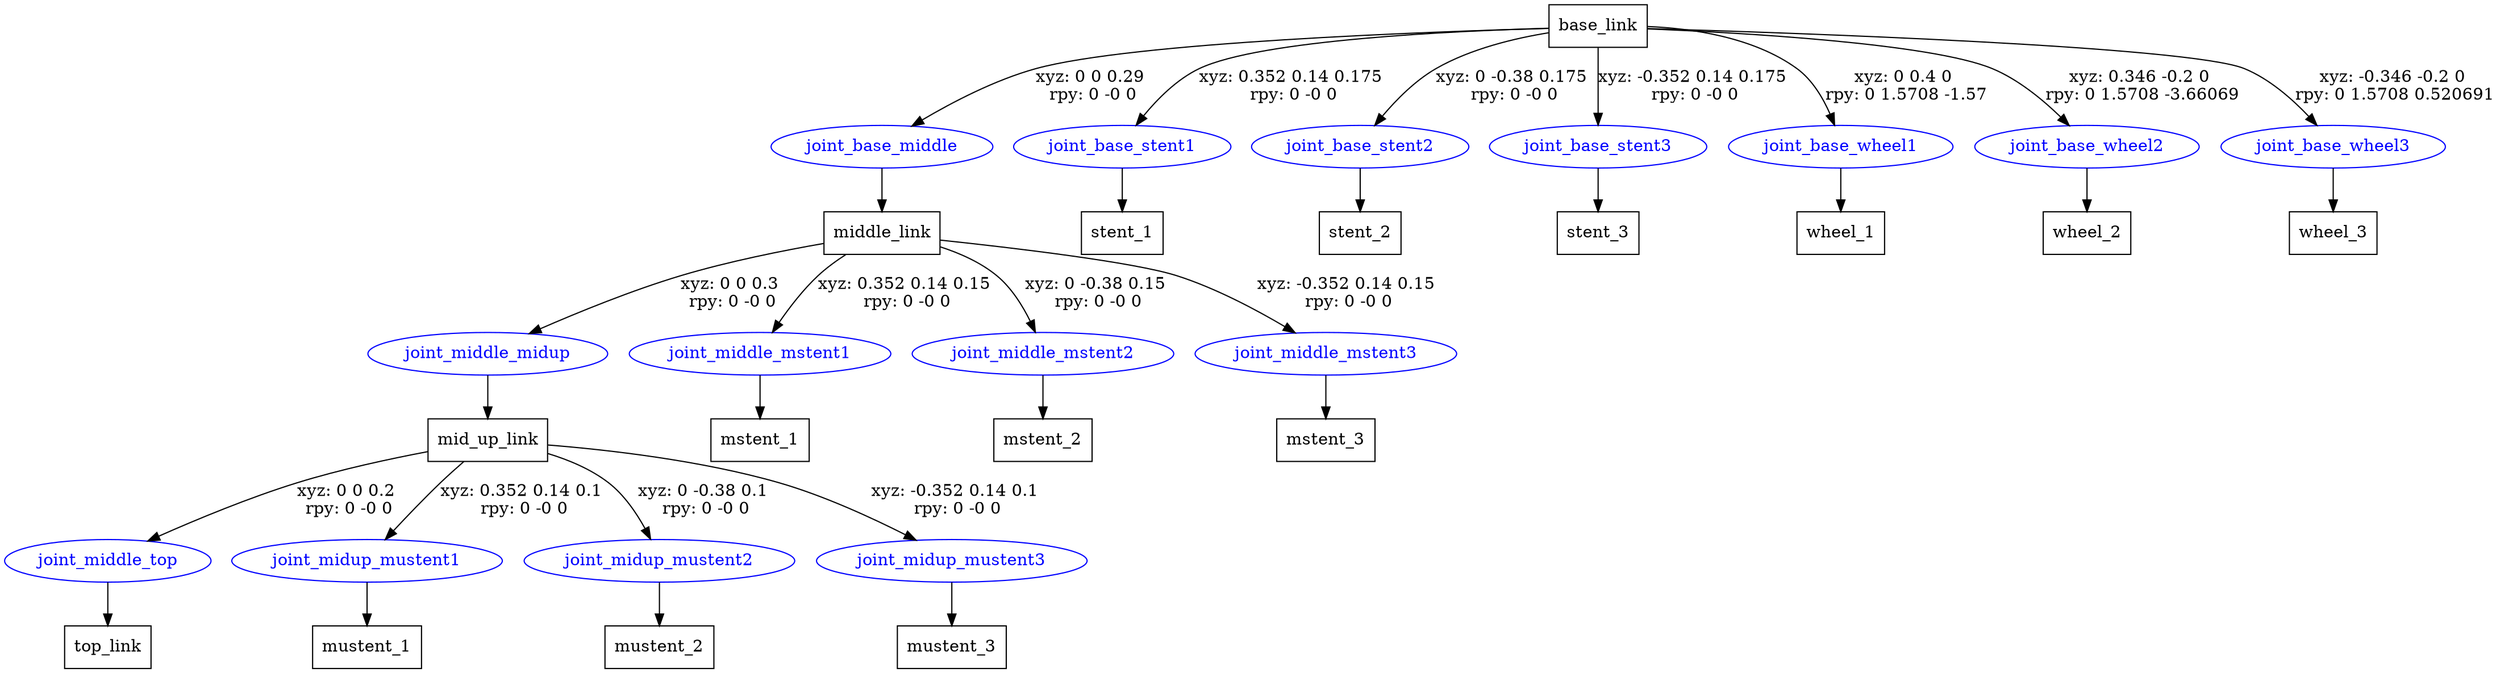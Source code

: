 digraph G {
node [shape=box];
"base_link" [label="base_link"];
"middle_link" [label="middle_link"];
"mid_up_link" [label="mid_up_link"];
"top_link" [label="top_link"];
"mustent_1" [label="mustent_1"];
"mustent_2" [label="mustent_2"];
"mustent_3" [label="mustent_3"];
"mstent_1" [label="mstent_1"];
"mstent_2" [label="mstent_2"];
"mstent_3" [label="mstent_3"];
"stent_1" [label="stent_1"];
"stent_2" [label="stent_2"];
"stent_3" [label="stent_3"];
"wheel_1" [label="wheel_1"];
"wheel_2" [label="wheel_2"];
"wheel_3" [label="wheel_3"];
node [shape=ellipse, color=blue, fontcolor=blue];
"base_link" -> "joint_base_middle" [label="xyz: 0 0 0.29 \nrpy: 0 -0 0"]
"joint_base_middle" -> "middle_link"
"middle_link" -> "joint_middle_midup" [label="xyz: 0 0 0.3 \nrpy: 0 -0 0"]
"joint_middle_midup" -> "mid_up_link"
"mid_up_link" -> "joint_middle_top" [label="xyz: 0 0 0.2 \nrpy: 0 -0 0"]
"joint_middle_top" -> "top_link"
"mid_up_link" -> "joint_midup_mustent1" [label="xyz: 0.352 0.14 0.1 \nrpy: 0 -0 0"]
"joint_midup_mustent1" -> "mustent_1"
"mid_up_link" -> "joint_midup_mustent2" [label="xyz: 0 -0.38 0.1 \nrpy: 0 -0 0"]
"joint_midup_mustent2" -> "mustent_2"
"mid_up_link" -> "joint_midup_mustent3" [label="xyz: -0.352 0.14 0.1 \nrpy: 0 -0 0"]
"joint_midup_mustent3" -> "mustent_3"
"middle_link" -> "joint_middle_mstent1" [label="xyz: 0.352 0.14 0.15 \nrpy: 0 -0 0"]
"joint_middle_mstent1" -> "mstent_1"
"middle_link" -> "joint_middle_mstent2" [label="xyz: 0 -0.38 0.15 \nrpy: 0 -0 0"]
"joint_middle_mstent2" -> "mstent_2"
"middle_link" -> "joint_middle_mstent3" [label="xyz: -0.352 0.14 0.15 \nrpy: 0 -0 0"]
"joint_middle_mstent3" -> "mstent_3"
"base_link" -> "joint_base_stent1" [label="xyz: 0.352 0.14 0.175 \nrpy: 0 -0 0"]
"joint_base_stent1" -> "stent_1"
"base_link" -> "joint_base_stent2" [label="xyz: 0 -0.38 0.175 \nrpy: 0 -0 0"]
"joint_base_stent2" -> "stent_2"
"base_link" -> "joint_base_stent3" [label="xyz: -0.352 0.14 0.175 \nrpy: 0 -0 0"]
"joint_base_stent3" -> "stent_3"
"base_link" -> "joint_base_wheel1" [label="xyz: 0 0.4 0 \nrpy: 0 1.5708 -1.57"]
"joint_base_wheel1" -> "wheel_1"
"base_link" -> "joint_base_wheel2" [label="xyz: 0.346 -0.2 0 \nrpy: 0 1.5708 -3.66069"]
"joint_base_wheel2" -> "wheel_2"
"base_link" -> "joint_base_wheel3" [label="xyz: -0.346 -0.2 0 \nrpy: 0 1.5708 0.520691"]
"joint_base_wheel3" -> "wheel_3"
}
